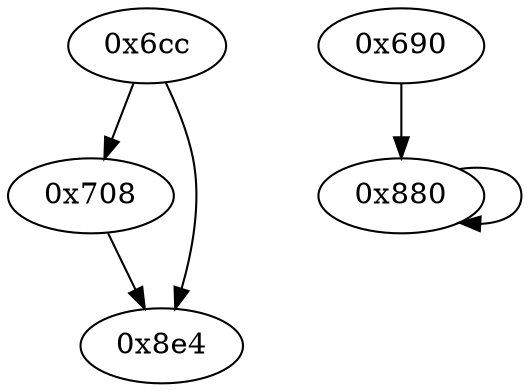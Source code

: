 digraph "" {
	graph ["edge"="{}",
		file="/Users/mark/Documents//论文//第二篇论文//2018-08-24交论文后的备份/2019/CFG/simple-hash-functions/djbhash/1680_recovered.dot",
		"graph"="{u'file': u'/Users/mark/Documents//\u8bba\u6587//\u7b2c\u4e8c\u7bc7\u8bba\u6587//2018-08-24\u4ea4\u8bba\u6587\u540e\u7684\u5907\u4efd/\
2019/CFG/simple-hash-functions/djbhash/1680_recovered.dot'}",
		"node"="{u'opcode': u''}"
	];
	"0x708"	 [opcode="[u'mov', u'bl', u'ldr', u'b']"];
	"0x8e4"	 [opcode="[u'ldr', u'ldr', u'ldr', u'ldr', u'sub', u'mov', u'sub', u'pop']"];
	"0x708" -> "0x8e4";
	"0x690"	 [opcode="[u'push', u'add', u'sub', u'ldr', u'str', u'mov', u'orr', u'ldr', u'ldr', u'str', u'ldr', u'ldr', u'ldr', u'add', u'b']"];
	"0x880"	 [opcode="[u'ldr', u'ldr', u'add', u'str', u'ldr', u'ldrb', u'strb', u'ldr', u'b']"];
	"0x690" -> "0x880";
	"0x6cc"	 [opcode="[u'ldrb', u'ldr', u'cmp', u'mov']"];
	"0x6cc" -> "0x708";
	"0x6cc" -> "0x8e4";
	"0x880" -> "0x880";
}
